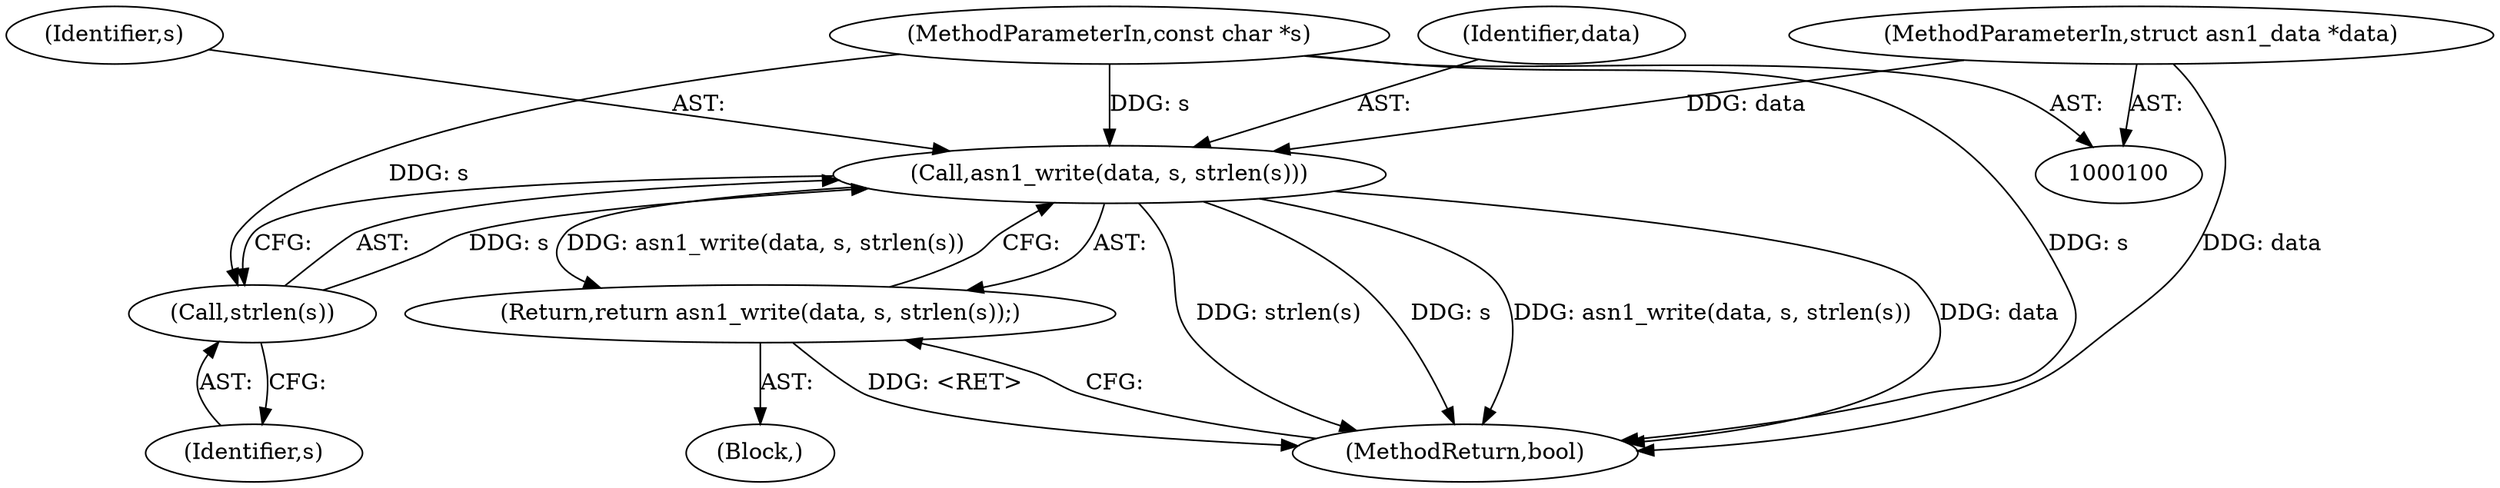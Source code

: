 digraph "0_samba_9d989c9dd7a5b92d0c5d65287935471b83b6e884_6@API" {
"1000105" [label="(Call,asn1_write(data, s, strlen(s)))"];
"1000101" [label="(MethodParameterIn,struct asn1_data *data)"];
"1000108" [label="(Call,strlen(s))"];
"1000102" [label="(MethodParameterIn,const char *s)"];
"1000104" [label="(Return,return asn1_write(data, s, strlen(s));)"];
"1000102" [label="(MethodParameterIn,const char *s)"];
"1000109" [label="(Identifier,s)"];
"1000107" [label="(Identifier,s)"];
"1000103" [label="(Block,)"];
"1000106" [label="(Identifier,data)"];
"1000105" [label="(Call,asn1_write(data, s, strlen(s)))"];
"1000110" [label="(MethodReturn,bool)"];
"1000101" [label="(MethodParameterIn,struct asn1_data *data)"];
"1000104" [label="(Return,return asn1_write(data, s, strlen(s));)"];
"1000108" [label="(Call,strlen(s))"];
"1000105" -> "1000104"  [label="AST: "];
"1000105" -> "1000108"  [label="CFG: "];
"1000106" -> "1000105"  [label="AST: "];
"1000107" -> "1000105"  [label="AST: "];
"1000108" -> "1000105"  [label="AST: "];
"1000104" -> "1000105"  [label="CFG: "];
"1000105" -> "1000110"  [label="DDG: strlen(s)"];
"1000105" -> "1000110"  [label="DDG: s"];
"1000105" -> "1000110"  [label="DDG: asn1_write(data, s, strlen(s))"];
"1000105" -> "1000110"  [label="DDG: data"];
"1000105" -> "1000104"  [label="DDG: asn1_write(data, s, strlen(s))"];
"1000101" -> "1000105"  [label="DDG: data"];
"1000108" -> "1000105"  [label="DDG: s"];
"1000102" -> "1000105"  [label="DDG: s"];
"1000101" -> "1000100"  [label="AST: "];
"1000101" -> "1000110"  [label="DDG: data"];
"1000108" -> "1000109"  [label="CFG: "];
"1000109" -> "1000108"  [label="AST: "];
"1000102" -> "1000108"  [label="DDG: s"];
"1000102" -> "1000100"  [label="AST: "];
"1000102" -> "1000110"  [label="DDG: s"];
"1000104" -> "1000103"  [label="AST: "];
"1000110" -> "1000104"  [label="CFG: "];
"1000104" -> "1000110"  [label="DDG: <RET>"];
}
